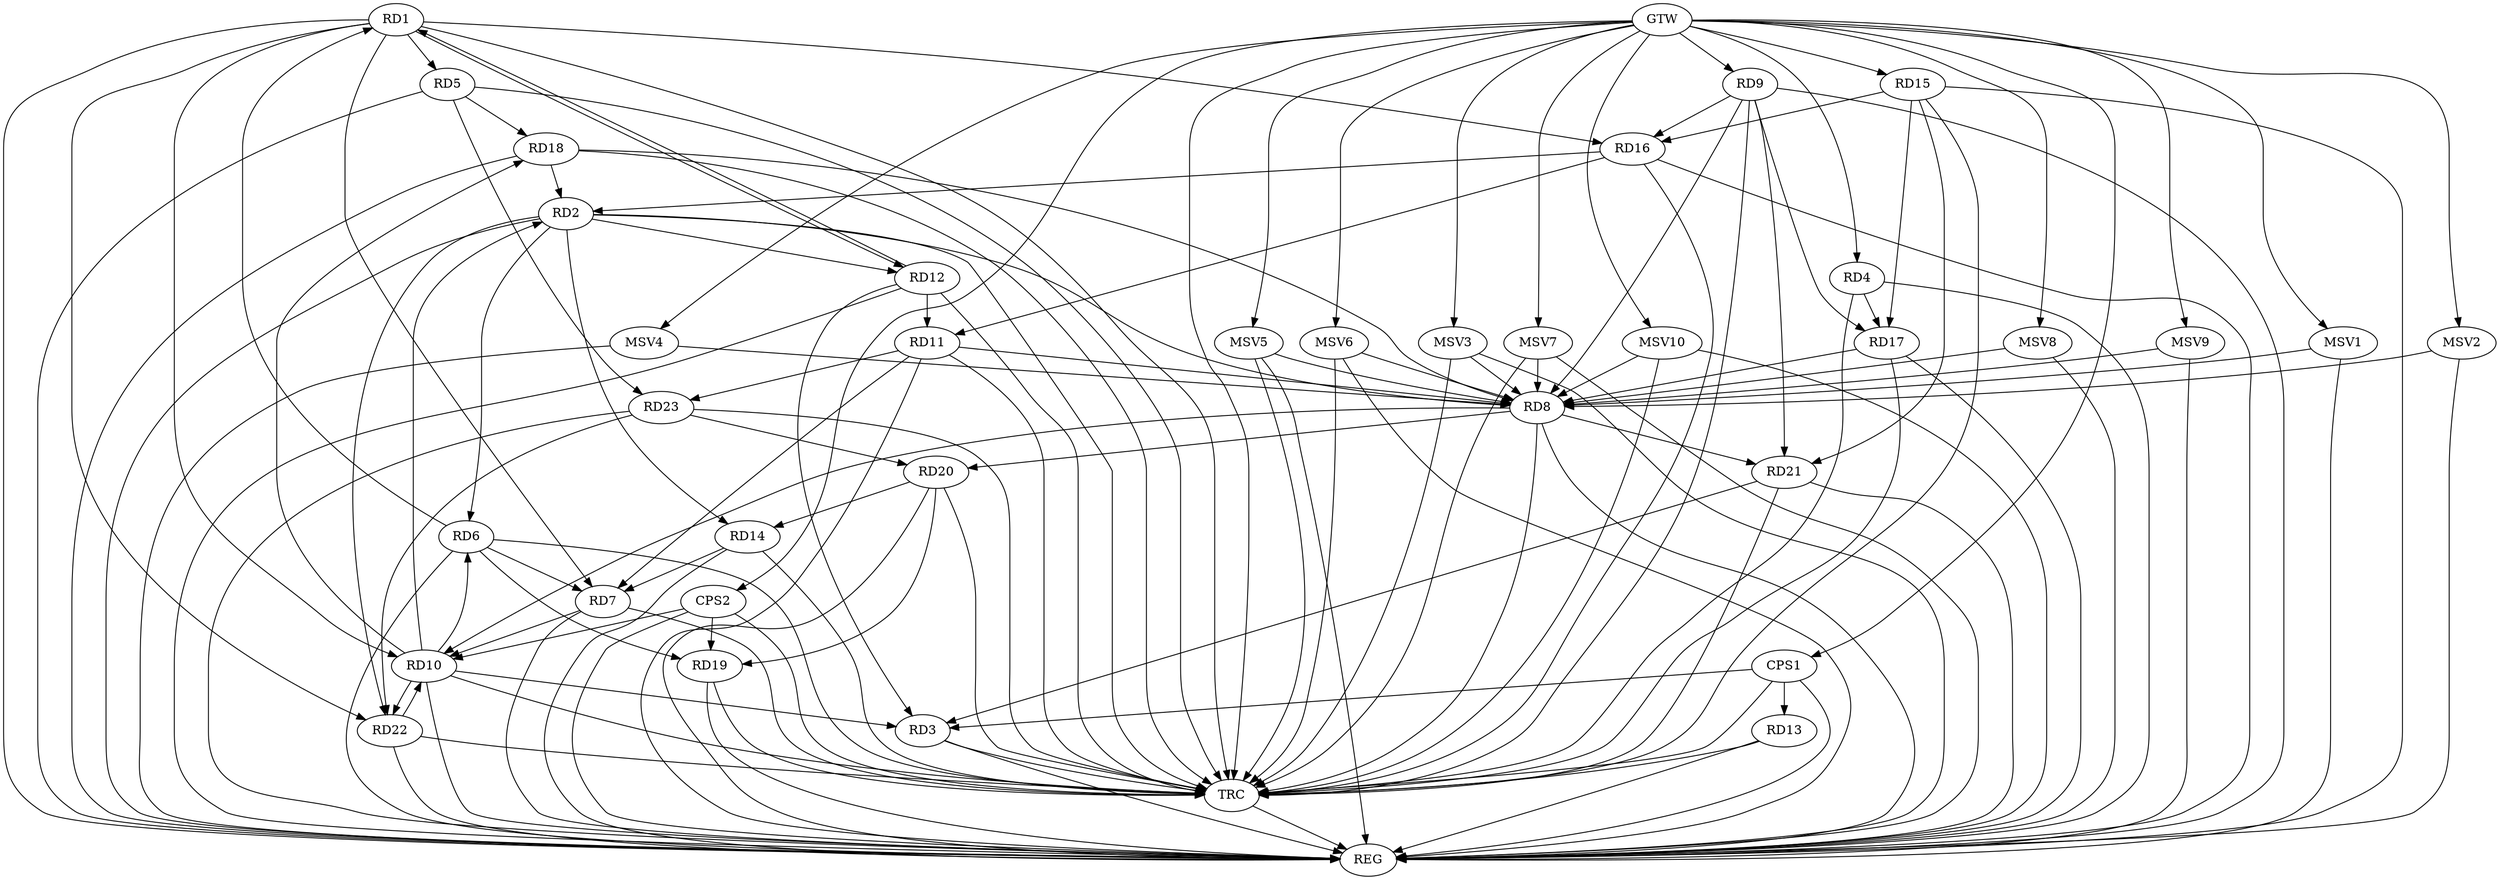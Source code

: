 strict digraph G {
  RD1 [ label="RD1" ];
  RD2 [ label="RD2" ];
  RD3 [ label="RD3" ];
  RD4 [ label="RD4" ];
  RD5 [ label="RD5" ];
  RD6 [ label="RD6" ];
  RD7 [ label="RD7" ];
  RD8 [ label="RD8" ];
  RD9 [ label="RD9" ];
  RD10 [ label="RD10" ];
  RD11 [ label="RD11" ];
  RD12 [ label="RD12" ];
  RD13 [ label="RD13" ];
  RD14 [ label="RD14" ];
  RD15 [ label="RD15" ];
  RD16 [ label="RD16" ];
  RD17 [ label="RD17" ];
  RD18 [ label="RD18" ];
  RD19 [ label="RD19" ];
  RD20 [ label="RD20" ];
  RD21 [ label="RD21" ];
  RD22 [ label="RD22" ];
  RD23 [ label="RD23" ];
  CPS1 [ label="CPS1" ];
  CPS2 [ label="CPS2" ];
  GTW [ label="GTW" ];
  REG [ label="REG" ];
  TRC [ label="TRC" ];
  MSV1 [ label="MSV1" ];
  MSV2 [ label="MSV2" ];
  MSV3 [ label="MSV3" ];
  MSV4 [ label="MSV4" ];
  MSV5 [ label="MSV5" ];
  MSV6 [ label="MSV6" ];
  MSV7 [ label="MSV7" ];
  MSV8 [ label="MSV8" ];
  MSV9 [ label="MSV9" ];
  MSV10 [ label="MSV10" ];
  RD1 -> RD5;
  RD6 -> RD1;
  RD1 -> RD7;
  RD1 -> RD10;
  RD1 -> RD12;
  RD12 -> RD1;
  RD1 -> RD16;
  RD1 -> RD22;
  RD2 -> RD6;
  RD2 -> RD8;
  RD10 -> RD2;
  RD2 -> RD12;
  RD2 -> RD14;
  RD16 -> RD2;
  RD18 -> RD2;
  RD2 -> RD22;
  RD10 -> RD3;
  RD12 -> RD3;
  RD21 -> RD3;
  RD4 -> RD17;
  RD5 -> RD18;
  RD5 -> RD23;
  RD6 -> RD7;
  RD10 -> RD6;
  RD6 -> RD19;
  RD7 -> RD10;
  RD11 -> RD7;
  RD14 -> RD7;
  RD9 -> RD8;
  RD8 -> RD10;
  RD11 -> RD8;
  RD17 -> RD8;
  RD18 -> RD8;
  RD8 -> RD20;
  RD8 -> RD21;
  RD9 -> RD16;
  RD9 -> RD17;
  RD9 -> RD21;
  RD10 -> RD18;
  RD10 -> RD22;
  RD22 -> RD10;
  RD12 -> RD11;
  RD16 -> RD11;
  RD11 -> RD23;
  RD20 -> RD14;
  RD15 -> RD16;
  RD15 -> RD17;
  RD15 -> RD21;
  RD20 -> RD19;
  RD23 -> RD20;
  RD23 -> RD22;
  CPS1 -> RD3;
  CPS1 -> RD13;
  CPS2 -> RD19;
  CPS2 -> RD10;
  GTW -> RD4;
  GTW -> RD9;
  GTW -> RD15;
  GTW -> CPS1;
  GTW -> CPS2;
  RD1 -> REG;
  RD2 -> REG;
  RD3 -> REG;
  RD4 -> REG;
  RD5 -> REG;
  RD6 -> REG;
  RD7 -> REG;
  RD8 -> REG;
  RD9 -> REG;
  RD10 -> REG;
  RD11 -> REG;
  RD12 -> REG;
  RD13 -> REG;
  RD14 -> REG;
  RD15 -> REG;
  RD16 -> REG;
  RD17 -> REG;
  RD18 -> REG;
  RD19 -> REG;
  RD20 -> REG;
  RD21 -> REG;
  RD22 -> REG;
  RD23 -> REG;
  CPS1 -> REG;
  CPS2 -> REG;
  RD1 -> TRC;
  RD2 -> TRC;
  RD3 -> TRC;
  RD4 -> TRC;
  RD5 -> TRC;
  RD6 -> TRC;
  RD7 -> TRC;
  RD8 -> TRC;
  RD9 -> TRC;
  RD10 -> TRC;
  RD11 -> TRC;
  RD12 -> TRC;
  RD13 -> TRC;
  RD14 -> TRC;
  RD15 -> TRC;
  RD16 -> TRC;
  RD17 -> TRC;
  RD18 -> TRC;
  RD19 -> TRC;
  RD20 -> TRC;
  RD21 -> TRC;
  RD22 -> TRC;
  RD23 -> TRC;
  CPS1 -> TRC;
  CPS2 -> TRC;
  GTW -> TRC;
  TRC -> REG;
  MSV1 -> RD8;
  GTW -> MSV1;
  MSV1 -> REG;
  MSV2 -> RD8;
  MSV3 -> RD8;
  GTW -> MSV2;
  MSV2 -> REG;
  GTW -> MSV3;
  MSV3 -> REG;
  MSV3 -> TRC;
  MSV4 -> RD8;
  MSV5 -> RD8;
  GTW -> MSV4;
  MSV4 -> REG;
  GTW -> MSV5;
  MSV5 -> REG;
  MSV5 -> TRC;
  MSV6 -> RD8;
  GTW -> MSV6;
  MSV6 -> REG;
  MSV6 -> TRC;
  MSV7 -> RD8;
  MSV8 -> RD8;
  MSV9 -> RD8;
  GTW -> MSV7;
  MSV7 -> REG;
  MSV7 -> TRC;
  GTW -> MSV8;
  MSV8 -> REG;
  GTW -> MSV9;
  MSV9 -> REG;
  MSV10 -> RD8;
  GTW -> MSV10;
  MSV10 -> REG;
  MSV10 -> TRC;
}
